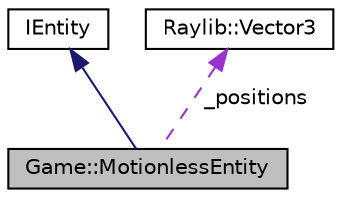 digraph "Game::MotionlessEntity"
{
 // LATEX_PDF_SIZE
  edge [fontname="Helvetica",fontsize="10",labelfontname="Helvetica",labelfontsize="10"];
  node [fontname="Helvetica",fontsize="10",shape=record];
  Node1 [label="Game::MotionlessEntity",height=0.2,width=0.4,color="black", fillcolor="grey75", style="filled", fontcolor="black",tooltip=" "];
  Node2 -> Node1 [dir="back",color="midnightblue",fontsize="10",style="solid",fontname="Helvetica"];
  Node2 [label="IEntity",height=0.2,width=0.4,color="black", fillcolor="white", style="filled",URL="$class_i_entity.html",tooltip=" "];
  Node3 -> Node1 [dir="back",color="darkorchid3",fontsize="10",style="dashed",label=" _positions" ,fontname="Helvetica"];
  Node3 [label="Raylib::Vector3",height=0.2,width=0.4,color="black", fillcolor="white", style="filled",URL="$class_raylib_1_1_vector3.html",tooltip=" "];
}
